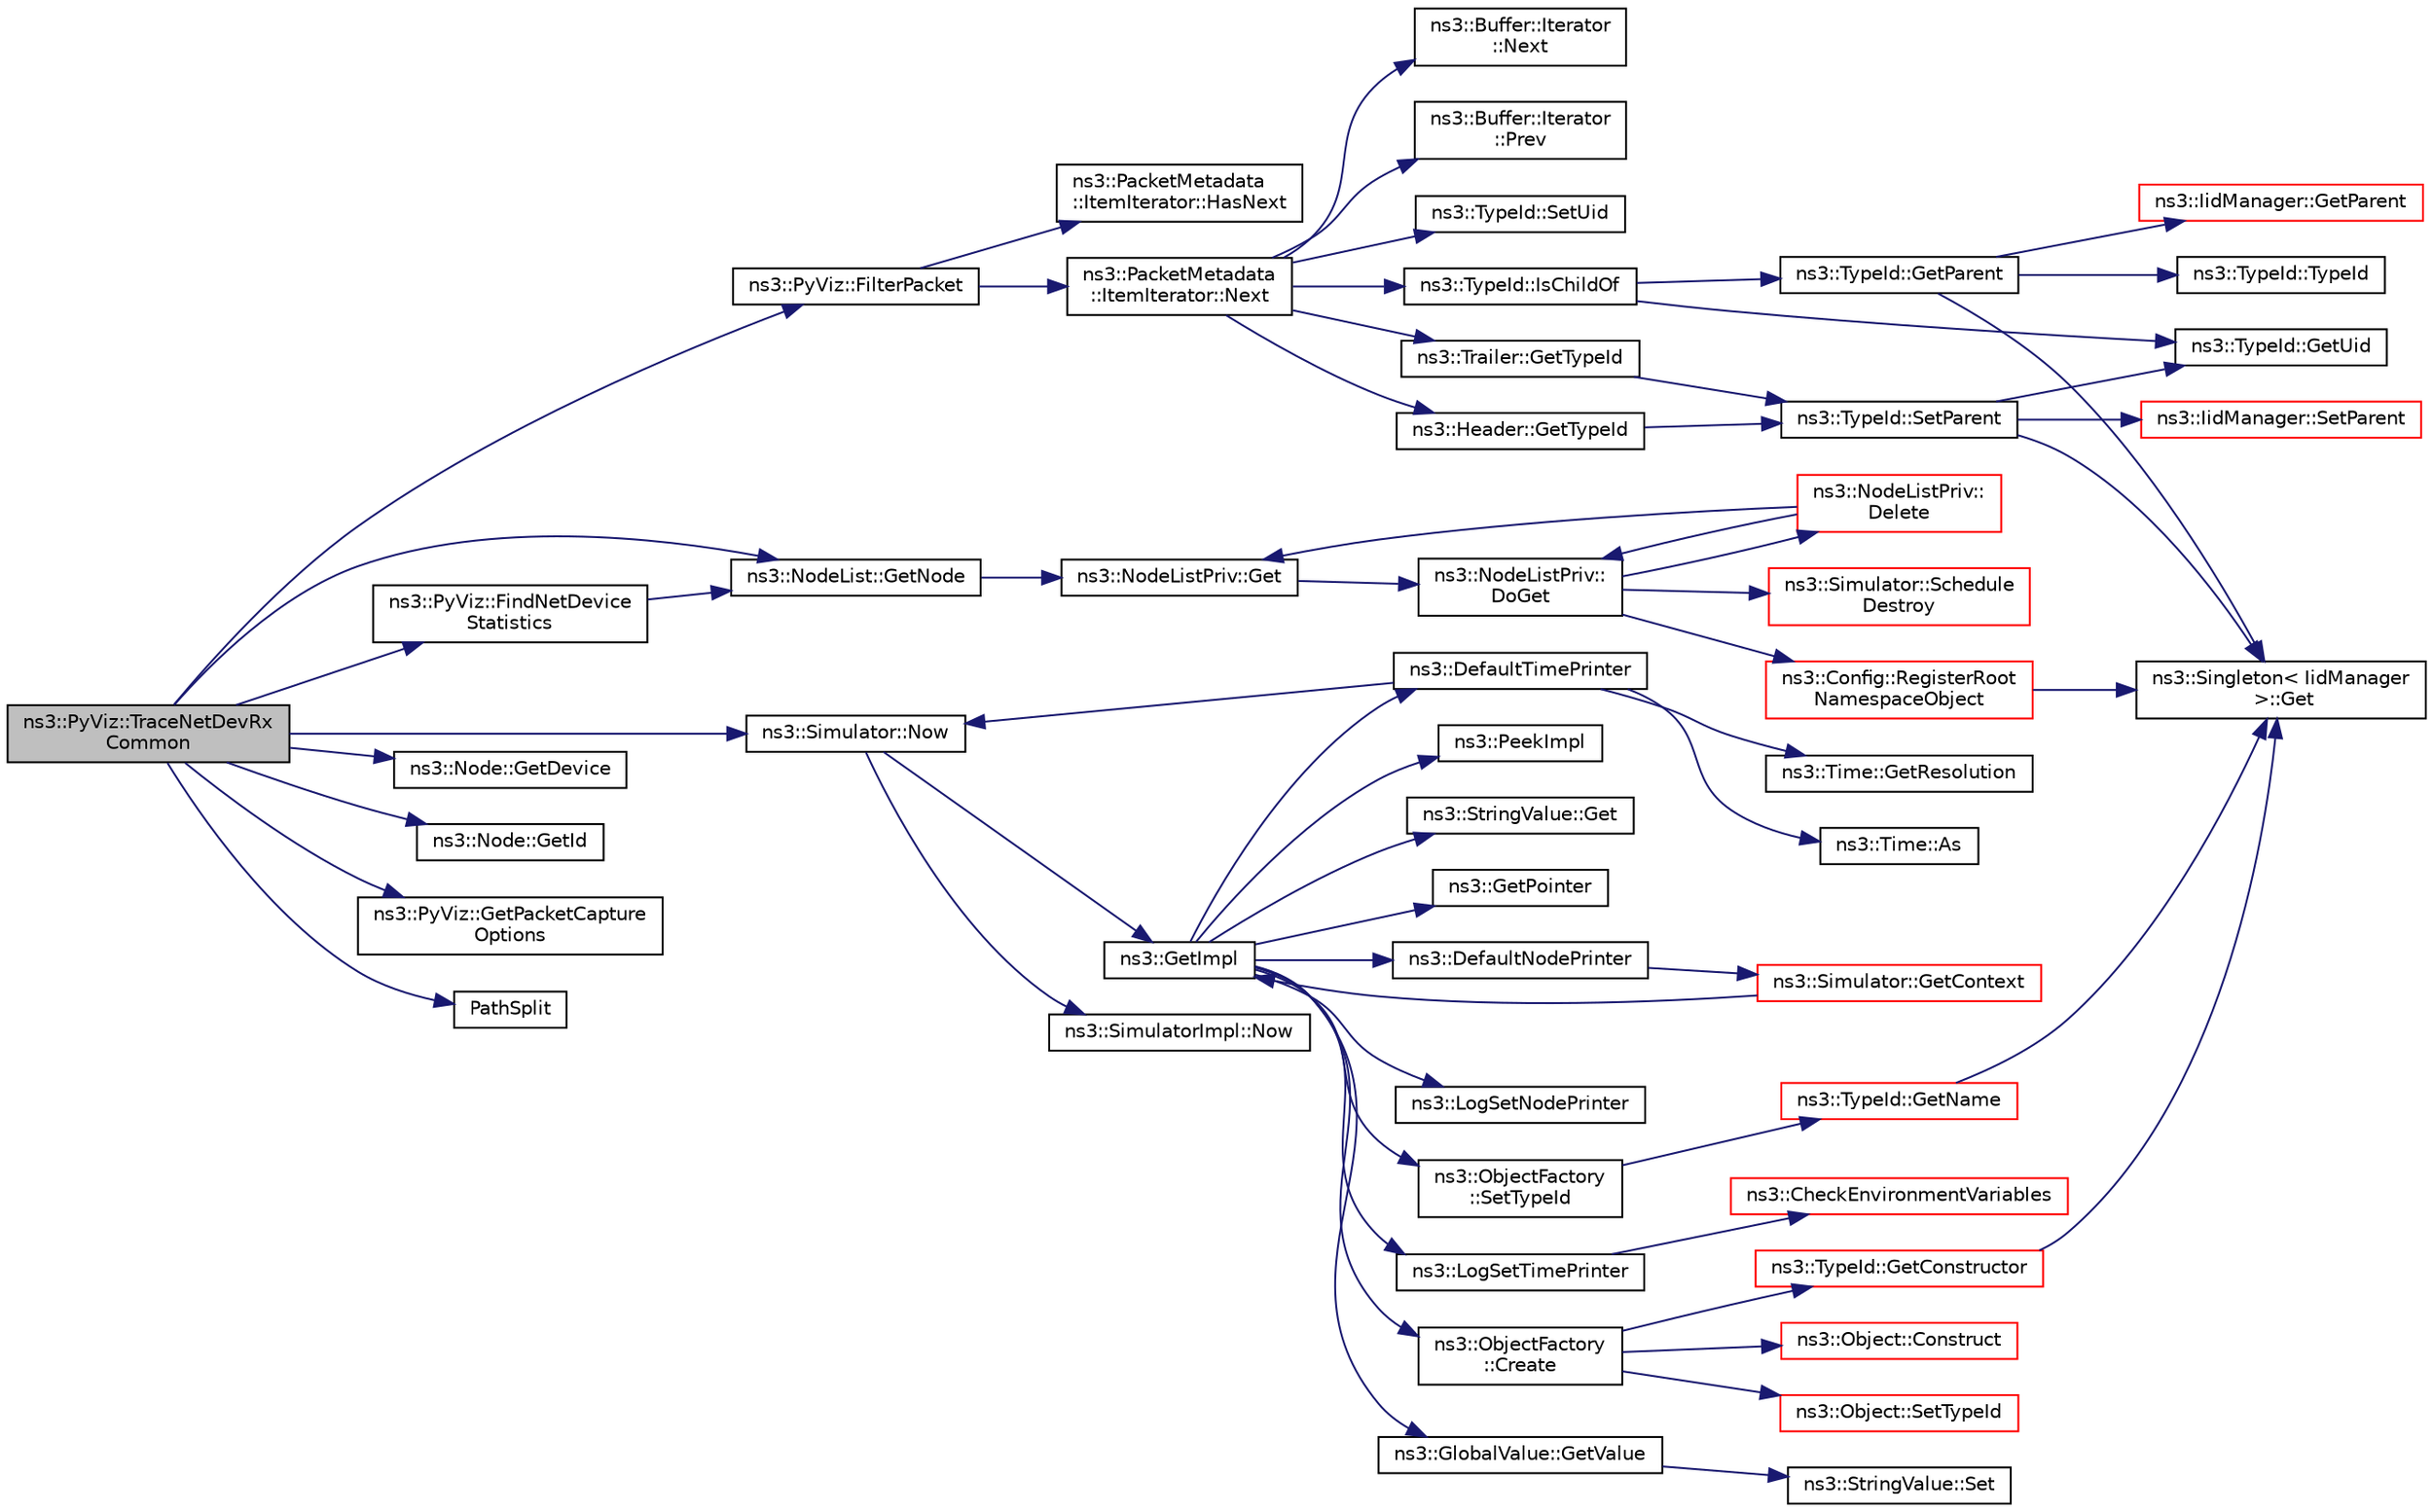 digraph "ns3::PyViz::TraceNetDevRxCommon"
{
 // LATEX_PDF_SIZE
  edge [fontname="Helvetica",fontsize="10",labelfontname="Helvetica",labelfontsize="10"];
  node [fontname="Helvetica",fontsize="10",shape=record];
  rankdir="LR";
  Node1 [label="ns3::PyViz::TraceNetDevRx\lCommon",height=0.2,width=0.4,color="black", fillcolor="grey75", style="filled", fontcolor="black",tooltip="network receive common trace callback function"];
  Node1 -> Node2 [color="midnightblue",fontsize="10",style="solid",fontname="Helvetica"];
  Node2 [label="ns3::PyViz::FilterPacket",height=0.2,width=0.4,color="black", fillcolor="white", style="filled",URL="$classns3_1_1_py_viz.html#ad92f800fa5f75fc22531f572fe38095d",tooltip="Filter packet function."];
  Node2 -> Node3 [color="midnightblue",fontsize="10",style="solid",fontname="Helvetica"];
  Node3 [label="ns3::PacketMetadata\l::ItemIterator::HasNext",height=0.2,width=0.4,color="black", fillcolor="white", style="filled",URL="$classns3_1_1_packet_metadata_1_1_item_iterator.html#a0c93762e55a613b5424aa1d5d493cea9",tooltip="Checks if there is another metadata item."];
  Node2 -> Node4 [color="midnightblue",fontsize="10",style="solid",fontname="Helvetica"];
  Node4 [label="ns3::PacketMetadata\l::ItemIterator::Next",height=0.2,width=0.4,color="black", fillcolor="white", style="filled",URL="$classns3_1_1_packet_metadata_1_1_item_iterator.html#a3d59a1673dca4338f41d3c788ccd3e10",tooltip="Retrieve the next metadata item."];
  Node4 -> Node5 [color="midnightblue",fontsize="10",style="solid",fontname="Helvetica"];
  Node5 [label="ns3::Header::GetTypeId",height=0.2,width=0.4,color="black", fillcolor="white", style="filled",URL="$classns3_1_1_header.html#a19c6ed8b6d49bddfe37dc99a7b18d22b",tooltip="Get the type ID."];
  Node5 -> Node6 [color="midnightblue",fontsize="10",style="solid",fontname="Helvetica"];
  Node6 [label="ns3::TypeId::SetParent",height=0.2,width=0.4,color="black", fillcolor="white", style="filled",URL="$classns3_1_1_type_id.html#abaaca67ab7d2471067e7c275df0f7309",tooltip="Set the parent TypeId."];
  Node6 -> Node7 [color="midnightblue",fontsize="10",style="solid",fontname="Helvetica"];
  Node7 [label="ns3::Singleton\< IidManager\l \>::Get",height=0.2,width=0.4,color="black", fillcolor="white", style="filled",URL="$classns3_1_1_singleton.html#a80a2cd3c25a27ea72add7a9f7a141ffa",tooltip="Get a pointer to the singleton instance."];
  Node6 -> Node8 [color="midnightblue",fontsize="10",style="solid",fontname="Helvetica"];
  Node8 [label="ns3::TypeId::GetUid",height=0.2,width=0.4,color="black", fillcolor="white", style="filled",URL="$classns3_1_1_type_id.html#a429535085325d6f926724771446d9047",tooltip="Get the internal id of this TypeId."];
  Node6 -> Node9 [color="midnightblue",fontsize="10",style="solid",fontname="Helvetica"];
  Node9 [label="ns3::IidManager::SetParent",height=0.2,width=0.4,color="red", fillcolor="white", style="filled",URL="$classns3_1_1_iid_manager.html#a4042931260554c907699367b6811426f",tooltip="Set the parent of a type id."];
  Node4 -> Node11 [color="midnightblue",fontsize="10",style="solid",fontname="Helvetica"];
  Node11 [label="ns3::Trailer::GetTypeId",height=0.2,width=0.4,color="black", fillcolor="white", style="filled",URL="$classns3_1_1_trailer.html#a93dd50665201460721fa5722d583f34f",tooltip="Get the type ID."];
  Node11 -> Node6 [color="midnightblue",fontsize="10",style="solid",fontname="Helvetica"];
  Node4 -> Node12 [color="midnightblue",fontsize="10",style="solid",fontname="Helvetica"];
  Node12 [label="ns3::TypeId::IsChildOf",height=0.2,width=0.4,color="black", fillcolor="white", style="filled",URL="$classns3_1_1_type_id.html#a02b9c60d4ffef50415801ba7fd32a408",tooltip="Check if this TypeId is a child of another."];
  Node12 -> Node13 [color="midnightblue",fontsize="10",style="solid",fontname="Helvetica"];
  Node13 [label="ns3::TypeId::GetParent",height=0.2,width=0.4,color="black", fillcolor="white", style="filled",URL="$classns3_1_1_type_id.html#ab84f81aee52154af39a8668b59c89d63",tooltip="Get the parent of this TypeId."];
  Node13 -> Node14 [color="midnightblue",fontsize="10",style="solid",fontname="Helvetica"];
  Node14 [label="ns3::TypeId::TypeId",height=0.2,width=0.4,color="black", fillcolor="white", style="filled",URL="$classns3_1_1_type_id.html#ab76e26690f1af4f1cffa6a72245e8928",tooltip="Default constructor."];
  Node13 -> Node7 [color="midnightblue",fontsize="10",style="solid",fontname="Helvetica"];
  Node13 -> Node15 [color="midnightblue",fontsize="10",style="solid",fontname="Helvetica"];
  Node15 [label="ns3::IidManager::GetParent",height=0.2,width=0.4,color="red", fillcolor="white", style="filled",URL="$classns3_1_1_iid_manager.html#a26a0cf5d08e0e9d8ad1128b77599b1f5",tooltip="Get the parent of a type id."];
  Node12 -> Node8 [color="midnightblue",fontsize="10",style="solid",fontname="Helvetica"];
  Node4 -> Node16 [color="midnightblue",fontsize="10",style="solid",fontname="Helvetica"];
  Node16 [label="ns3::Buffer::Iterator\l::Next",height=0.2,width=0.4,color="black", fillcolor="white", style="filled",URL="$classns3_1_1_buffer_1_1_iterator.html#a5eaa564bdc98d063b7e94b1768aeed6b",tooltip="go forward by one byte"];
  Node4 -> Node17 [color="midnightblue",fontsize="10",style="solid",fontname="Helvetica"];
  Node17 [label="ns3::Buffer::Iterator\l::Prev",height=0.2,width=0.4,color="black", fillcolor="white", style="filled",URL="$classns3_1_1_buffer_1_1_iterator.html#a9913fb3b506a9f6efe46060531f051d8",tooltip="go backward by one byte"];
  Node4 -> Node18 [color="midnightblue",fontsize="10",style="solid",fontname="Helvetica"];
  Node18 [label="ns3::TypeId::SetUid",height=0.2,width=0.4,color="black", fillcolor="white", style="filled",URL="$classns3_1_1_type_id.html#a85ebe2aebd1cbf13dea9d731e3081481",tooltip="Set the internal id of this TypeId."];
  Node1 -> Node19 [color="midnightblue",fontsize="10",style="solid",fontname="Helvetica"];
  Node19 [label="ns3::PyViz::FindNetDevice\lStatistics",height=0.2,width=0.4,color="black", fillcolor="white", style="filled",URL="$classns3_1_1_py_viz.html#ac86a6ebd5f988fa103787f3fe9d09113",tooltip="Findnet device statistics function."];
  Node19 -> Node20 [color="midnightblue",fontsize="10",style="solid",fontname="Helvetica"];
  Node20 [label="ns3::NodeList::GetNode",height=0.2,width=0.4,color="black", fillcolor="white", style="filled",URL="$classns3_1_1_node_list.html#a80ac09977d48d29db5c704ac8483cf6c",tooltip=" "];
  Node20 -> Node21 [color="midnightblue",fontsize="10",style="solid",fontname="Helvetica"];
  Node21 [label="ns3::NodeListPriv::Get",height=0.2,width=0.4,color="black", fillcolor="white", style="filled",URL="$classns3_1_1_node_list_priv.html#a746ce1482b3c1cf31d5a50cd55cffa92",tooltip="Get the node list object."];
  Node21 -> Node22 [color="midnightblue",fontsize="10",style="solid",fontname="Helvetica"];
  Node22 [label="ns3::NodeListPriv::\lDoGet",height=0.2,width=0.4,color="black", fillcolor="white", style="filled",URL="$classns3_1_1_node_list_priv.html#a6f0222de939567a488905f1c6876c4ca",tooltip="Get the node list object."];
  Node22 -> Node23 [color="midnightblue",fontsize="10",style="solid",fontname="Helvetica"];
  Node23 [label="ns3::NodeListPriv::\lDelete",height=0.2,width=0.4,color="red", fillcolor="white", style="filled",URL="$classns3_1_1_node_list_priv.html#a74f1811844a3891e71d8d9adbe81c33e",tooltip="Delete the nodes list object."];
  Node23 -> Node22 [color="midnightblue",fontsize="10",style="solid",fontname="Helvetica"];
  Node23 -> Node21 [color="midnightblue",fontsize="10",style="solid",fontname="Helvetica"];
  Node22 -> Node26 [color="midnightblue",fontsize="10",style="solid",fontname="Helvetica"];
  Node26 [label="ns3::Config::RegisterRoot\lNamespaceObject",height=0.2,width=0.4,color="red", fillcolor="white", style="filled",URL="$group__config.html#gadf663c596f54bed678e83cccd4e3d9d5",tooltip=" "];
  Node26 -> Node7 [color="midnightblue",fontsize="10",style="solid",fontname="Helvetica"];
  Node22 -> Node28 [color="midnightblue",fontsize="10",style="solid",fontname="Helvetica"];
  Node28 [label="ns3::Simulator::Schedule\lDestroy",height=0.2,width=0.4,color="red", fillcolor="white", style="filled",URL="$classns3_1_1_simulator.html#a90f34279abc3b308d23a3dea7bffbdc0",tooltip="Schedule an event to run at the end of the simulation, when Simulator::Destroy() is called."];
  Node1 -> Node76 [color="midnightblue",fontsize="10",style="solid",fontname="Helvetica"];
  Node76 [label="ns3::Node::GetDevice",height=0.2,width=0.4,color="black", fillcolor="white", style="filled",URL="$classns3_1_1_node.html#ad5e10d46d12a255573c53d5db0fc043b",tooltip="Retrieve the index-th NetDevice associated to this node."];
  Node1 -> Node77 [color="midnightblue",fontsize="10",style="solid",fontname="Helvetica"];
  Node77 [label="ns3::Node::GetId",height=0.2,width=0.4,color="black", fillcolor="white", style="filled",URL="$classns3_1_1_node.html#a2ed8663077afcb8db519296b0ada6355",tooltip=" "];
  Node1 -> Node20 [color="midnightblue",fontsize="10",style="solid",fontname="Helvetica"];
  Node1 -> Node78 [color="midnightblue",fontsize="10",style="solid",fontname="Helvetica"];
  Node78 [label="ns3::PyViz::GetPacketCapture\lOptions",height=0.2,width=0.4,color="black", fillcolor="white", style="filled",URL="$classns3_1_1_py_viz.html#ae9348a11fa0e4788896415b413d16cd6",tooltip="Get packet capture options function."];
  Node1 -> Node59 [color="midnightblue",fontsize="10",style="solid",fontname="Helvetica"];
  Node59 [label="ns3::Simulator::Now",height=0.2,width=0.4,color="black", fillcolor="white", style="filled",URL="$classns3_1_1_simulator.html#ac3178fa975b419f7875e7105be122800",tooltip="Return the current simulation virtual time."];
  Node59 -> Node30 [color="midnightblue",fontsize="10",style="solid",fontname="Helvetica"];
  Node30 [label="ns3::GetImpl",height=0.2,width=0.4,color="black", fillcolor="white", style="filled",URL="$group__simulator.html#ga42eb4eddad41528d4d99794a3dae3fd0",tooltip="Get the SimulatorImpl singleton."];
  Node30 -> Node31 [color="midnightblue",fontsize="10",style="solid",fontname="Helvetica"];
  Node31 [label="ns3::ObjectFactory\l::Create",height=0.2,width=0.4,color="black", fillcolor="white", style="filled",URL="$classns3_1_1_object_factory.html#a52eda277f4aaab54266134ba48102ad7",tooltip="Create an Object instance of the configured TypeId."];
  Node31 -> Node32 [color="midnightblue",fontsize="10",style="solid",fontname="Helvetica"];
  Node32 [label="ns3::Object::Construct",height=0.2,width=0.4,color="red", fillcolor="white", style="filled",URL="$classns3_1_1_object.html#a636e8411dc5228771f45c9b805d348fa",tooltip="Initialize all member variables registered as Attributes of this TypeId."];
  Node31 -> Node48 [color="midnightblue",fontsize="10",style="solid",fontname="Helvetica"];
  Node48 [label="ns3::TypeId::GetConstructor",height=0.2,width=0.4,color="red", fillcolor="white", style="filled",URL="$classns3_1_1_type_id.html#a66b2628edf921fc88945ec8a8f3a1683",tooltip="Get the constructor callback."];
  Node48 -> Node7 [color="midnightblue",fontsize="10",style="solid",fontname="Helvetica"];
  Node31 -> Node50 [color="midnightblue",fontsize="10",style="solid",fontname="Helvetica"];
  Node50 [label="ns3::Object::SetTypeId",height=0.2,width=0.4,color="red", fillcolor="white", style="filled",URL="$classns3_1_1_object.html#a19b1ebd8ec8fe404845e665880a6c5ad",tooltip="Set the TypeId of this Object."];
  Node30 -> Node53 [color="midnightblue",fontsize="10",style="solid",fontname="Helvetica"];
  Node53 [label="ns3::DefaultNodePrinter",height=0.2,width=0.4,color="black", fillcolor="white", style="filled",URL="$group__logging.html#gac4c06cbbed12229d85991ced145f6be2",tooltip="Default node id printer implementation."];
  Node53 -> Node54 [color="midnightblue",fontsize="10",style="solid",fontname="Helvetica"];
  Node54 [label="ns3::Simulator::GetContext",height=0.2,width=0.4,color="red", fillcolor="white", style="filled",URL="$classns3_1_1_simulator.html#a8514b74ee2c42916b351b33c4a963bb0",tooltip="Get the current simulation context."];
  Node54 -> Node30 [color="midnightblue",fontsize="10",style="solid",fontname="Helvetica"];
  Node30 -> Node56 [color="midnightblue",fontsize="10",style="solid",fontname="Helvetica"];
  Node56 [label="ns3::DefaultTimePrinter",height=0.2,width=0.4,color="black", fillcolor="white", style="filled",URL="$namespacens3.html#ae01c3c7786b644dfb8a0bb8f1201b269",tooltip="Default Time printer."];
  Node56 -> Node57 [color="midnightblue",fontsize="10",style="solid",fontname="Helvetica"];
  Node57 [label="ns3::Time::As",height=0.2,width=0.4,color="black", fillcolor="white", style="filled",URL="$classns3_1_1_time.html#ad5198e31c2512226ca0e58b31fad7fd0",tooltip="Attach a unit to a Time, to facilitate output in a specific unit."];
  Node56 -> Node58 [color="midnightblue",fontsize="10",style="solid",fontname="Helvetica"];
  Node58 [label="ns3::Time::GetResolution",height=0.2,width=0.4,color="black", fillcolor="white", style="filled",URL="$classns3_1_1_time.html#a1444f0f08b5e19f031157609e32fcf98",tooltip=" "];
  Node56 -> Node59 [color="midnightblue",fontsize="10",style="solid",fontname="Helvetica"];
  Node30 -> Node61 [color="midnightblue",fontsize="10",style="solid",fontname="Helvetica"];
  Node61 [label="ns3::StringValue::Get",height=0.2,width=0.4,color="black", fillcolor="white", style="filled",URL="$classns3_1_1_string_value.html#a6f208c2778fe1c7882e5cb429b8326ae",tooltip=" "];
  Node30 -> Node62 [color="midnightblue",fontsize="10",style="solid",fontname="Helvetica"];
  Node62 [label="ns3::GetPointer",height=0.2,width=0.4,color="black", fillcolor="white", style="filled",URL="$namespacens3.html#ab4e173cdfd43d17c1a40d5348510a670",tooltip=" "];
  Node30 -> Node63 [color="midnightblue",fontsize="10",style="solid",fontname="Helvetica"];
  Node63 [label="ns3::GlobalValue::GetValue",height=0.2,width=0.4,color="black", fillcolor="white", style="filled",URL="$classns3_1_1_global_value.html#a48a99242193fb69609a17332733e8600",tooltip="Get the value."];
  Node63 -> Node64 [color="midnightblue",fontsize="10",style="solid",fontname="Helvetica"];
  Node64 [label="ns3::StringValue::Set",height=0.2,width=0.4,color="black", fillcolor="white", style="filled",URL="$classns3_1_1_string_value.html#a17693012c6f2c52875e0d631fbf40155",tooltip="Set the value."];
  Node30 -> Node65 [color="midnightblue",fontsize="10",style="solid",fontname="Helvetica"];
  Node65 [label="ns3::LogSetNodePrinter",height=0.2,width=0.4,color="black", fillcolor="white", style="filled",URL="$namespacens3.html#aebac73305345f2e2803fdeb102a7705e",tooltip="Set the LogNodePrinter function to be used to prepend log messages with the node id."];
  Node30 -> Node66 [color="midnightblue",fontsize="10",style="solid",fontname="Helvetica"];
  Node66 [label="ns3::LogSetTimePrinter",height=0.2,width=0.4,color="black", fillcolor="white", style="filled",URL="$namespacens3.html#a46cd76678f7da29799d1b41994e12ec1",tooltip="Set the TimePrinter function to be used to prepend log messages with the simulation time."];
  Node66 -> Node67 [color="midnightblue",fontsize="10",style="solid",fontname="Helvetica"];
  Node67 [label="ns3::CheckEnvironmentVariables",height=0.2,width=0.4,color="red", fillcolor="white", style="filled",URL="$group__logging.html#gacdc0bdeb2d8a90089d4fb09c4b8569ff",tooltip="Parse the NS_LOG environment variable."];
  Node30 -> Node71 [color="midnightblue",fontsize="10",style="solid",fontname="Helvetica"];
  Node71 [label="ns3::PeekImpl",height=0.2,width=0.4,color="black", fillcolor="white", style="filled",URL="$group__simulator.html#ga233c5c38de117e4e4a5a9cd168694792",tooltip="Get the static SimulatorImpl instance."];
  Node30 -> Node72 [color="midnightblue",fontsize="10",style="solid",fontname="Helvetica"];
  Node72 [label="ns3::ObjectFactory\l::SetTypeId",height=0.2,width=0.4,color="black", fillcolor="white", style="filled",URL="$classns3_1_1_object_factory.html#a77dcd099064038a1eb7a6b8251229ec3",tooltip="Set the TypeId of the Objects to be created by this factory."];
  Node72 -> Node39 [color="midnightblue",fontsize="10",style="solid",fontname="Helvetica"];
  Node39 [label="ns3::TypeId::GetName",height=0.2,width=0.4,color="red", fillcolor="white", style="filled",URL="$classns3_1_1_type_id.html#abc4965475a579c2afdc668d7a7d58374",tooltip="Get the name."];
  Node39 -> Node7 [color="midnightblue",fontsize="10",style="solid",fontname="Helvetica"];
  Node59 -> Node60 [color="midnightblue",fontsize="10",style="solid",fontname="Helvetica"];
  Node60 [label="ns3::SimulatorImpl::Now",height=0.2,width=0.4,color="black", fillcolor="white", style="filled",URL="$classns3_1_1_simulator_impl.html#aa516c50060846adc6fd316e83ef0797c",tooltip="Return the current simulation virtual time."];
  Node1 -> Node79 [color="midnightblue",fontsize="10",style="solid",fontname="Helvetica"];
  Node79 [label="PathSplit",height=0.2,width=0.4,color="black", fillcolor="white", style="filled",URL="$pyviz_8cc.html#abfaec39467cd62b64fb7727503d04d44",tooltip=" "];
}
